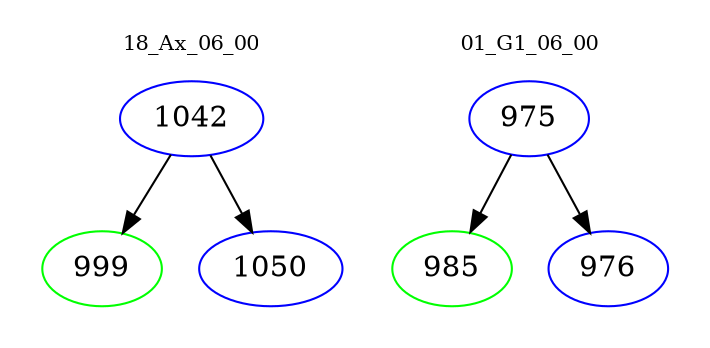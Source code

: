 digraph{
subgraph cluster_0 {
color = white
label = "18_Ax_06_00";
fontsize=10;
T0_1042 [label="1042", color="blue"]
T0_1042 -> T0_999 [color="black"]
T0_999 [label="999", color="green"]
T0_1042 -> T0_1050 [color="black"]
T0_1050 [label="1050", color="blue"]
}
subgraph cluster_1 {
color = white
label = "01_G1_06_00";
fontsize=10;
T1_975 [label="975", color="blue"]
T1_975 -> T1_985 [color="black"]
T1_985 [label="985", color="green"]
T1_975 -> T1_976 [color="black"]
T1_976 [label="976", color="blue"]
}
}

